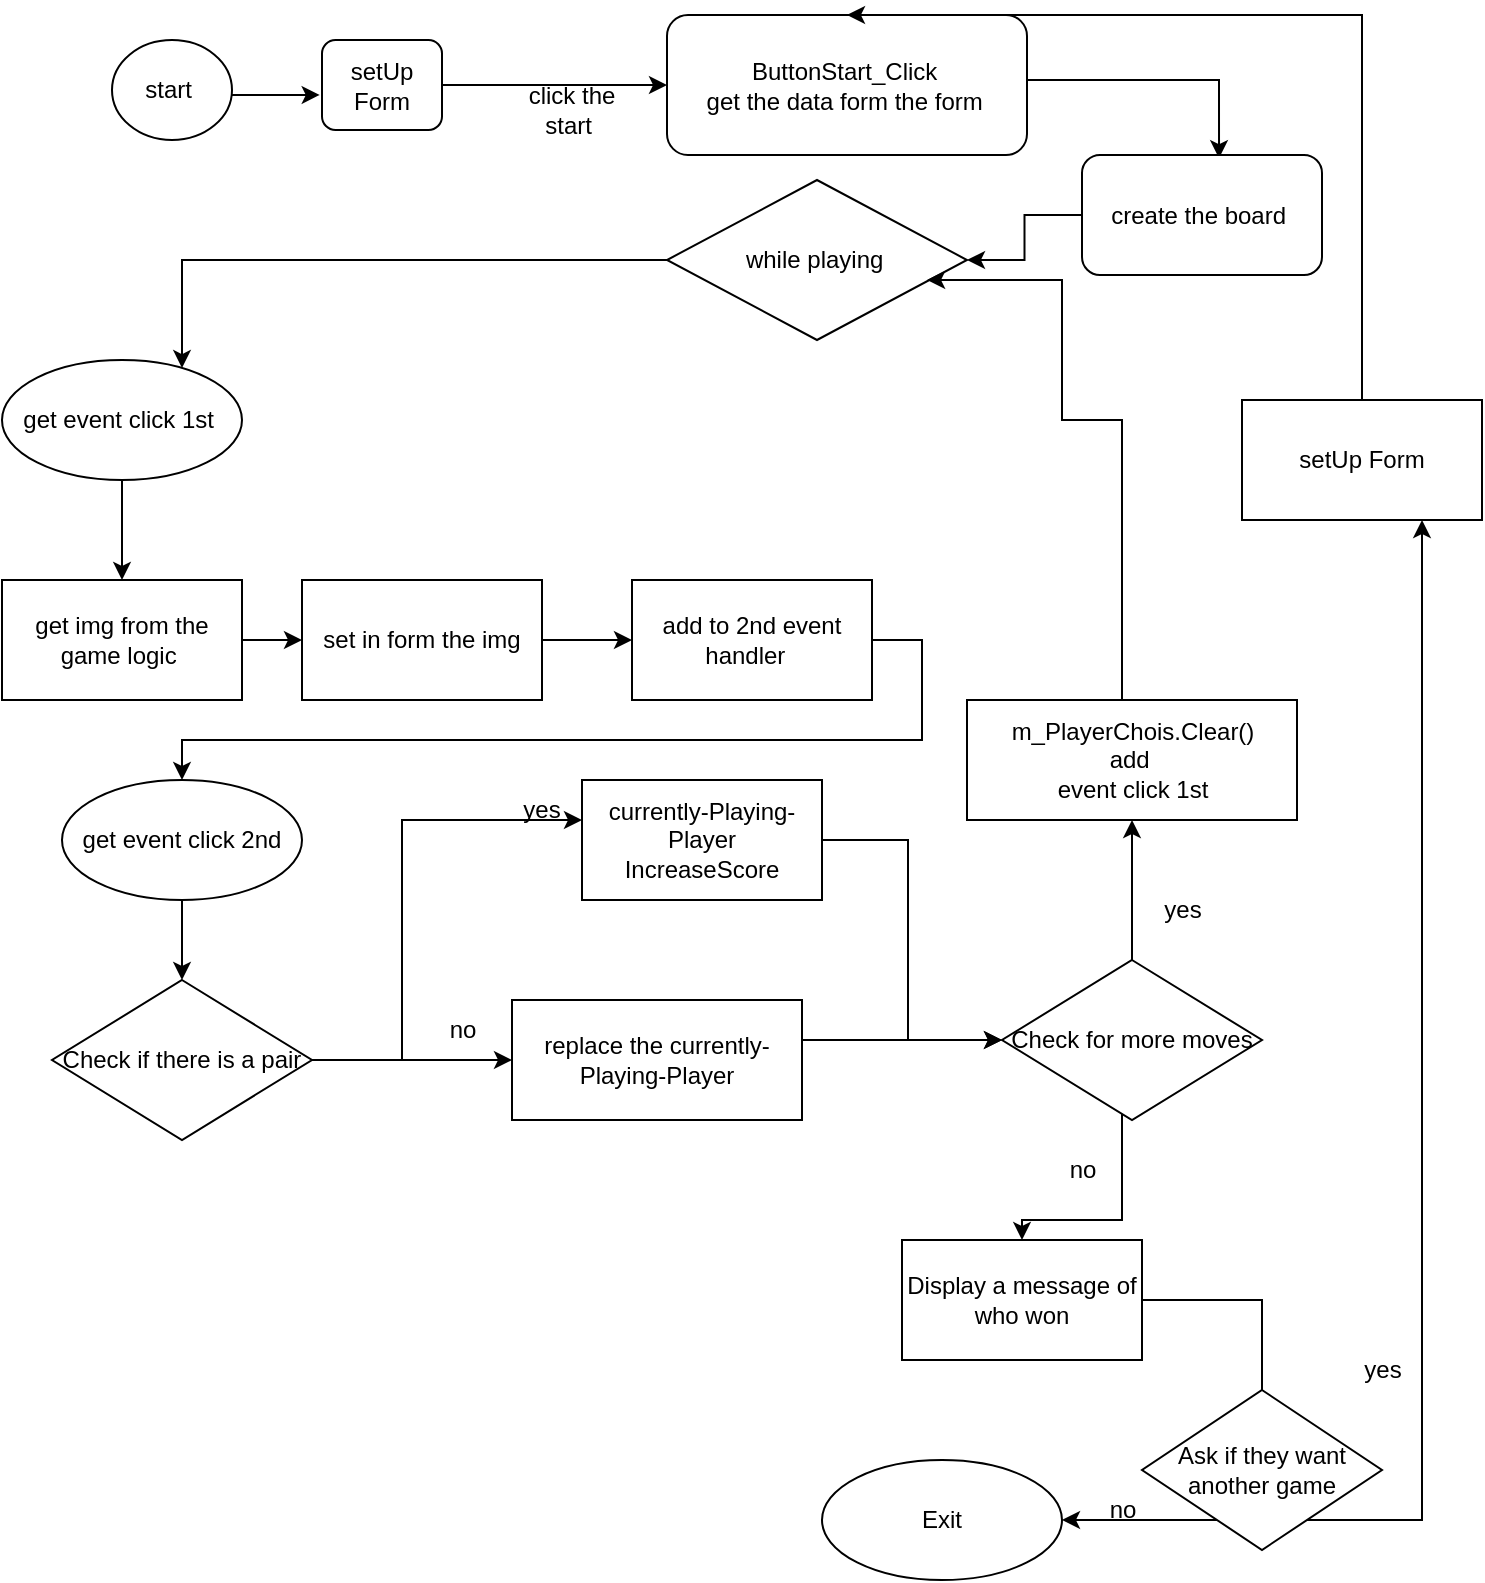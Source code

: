 <mxfile version="20.2.7" type="github">
  <diagram id="C5RBs43oDa-KdzZeNtuy" name="Page-1">
    <mxGraphModel dx="1730" dy="912" grid="1" gridSize="10" guides="1" tooltips="1" connect="1" arrows="1" fold="1" page="1" pageScale="1" pageWidth="827" pageHeight="1169" math="0" shadow="0">
      <root>
        <mxCell id="WIyWlLk6GJQsqaUBKTNV-0" />
        <mxCell id="WIyWlLk6GJQsqaUBKTNV-1" parent="WIyWlLk6GJQsqaUBKTNV-0" />
        <mxCell id="EjKRookNta8IeRXA-p-u-1" style="edgeStyle=orthogonalEdgeStyle;rounded=0;orthogonalLoop=1;jettySize=auto;html=1;entryX=-0.019;entryY=0.61;entryDx=0;entryDy=0;entryPerimeter=0;" edge="1" parent="WIyWlLk6GJQsqaUBKTNV-1" source="EjKRookNta8IeRXA-p-u-0" target="EjKRookNta8IeRXA-p-u-2">
          <mxGeometry relative="1" as="geometry">
            <mxPoint x="330" y="160" as="targetPoint" />
            <Array as="points">
              <mxPoint x="200" y="117" />
            </Array>
          </mxGeometry>
        </mxCell>
        <mxCell id="EjKRookNta8IeRXA-p-u-0" value="start&amp;nbsp;" style="ellipse;whiteSpace=wrap;html=1;" vertex="1" parent="WIyWlLk6GJQsqaUBKTNV-1">
          <mxGeometry x="105" y="90" width="60" height="50" as="geometry" />
        </mxCell>
        <mxCell id="EjKRookNta8IeRXA-p-u-3" style="edgeStyle=orthogonalEdgeStyle;rounded=0;orthogonalLoop=1;jettySize=auto;html=1;entryX=0;entryY=0.5;entryDx=0;entryDy=0;" edge="1" parent="WIyWlLk6GJQsqaUBKTNV-1" source="EjKRookNta8IeRXA-p-u-2" target="EjKRookNta8IeRXA-p-u-4">
          <mxGeometry relative="1" as="geometry">
            <mxPoint x="590" y="160" as="targetPoint" />
          </mxGeometry>
        </mxCell>
        <mxCell id="EjKRookNta8IeRXA-p-u-2" value="setUp Form" style="rounded=1;whiteSpace=wrap;html=1;" vertex="1" parent="WIyWlLk6GJQsqaUBKTNV-1">
          <mxGeometry x="210" y="90" width="60" height="45" as="geometry" />
        </mxCell>
        <mxCell id="EjKRookNta8IeRXA-p-u-5" style="edgeStyle=orthogonalEdgeStyle;rounded=0;orthogonalLoop=1;jettySize=auto;html=1;entryX=0.571;entryY=0.027;entryDx=0;entryDy=0;entryPerimeter=0;" edge="1" parent="WIyWlLk6GJQsqaUBKTNV-1" source="EjKRookNta8IeRXA-p-u-4" target="EjKRookNta8IeRXA-p-u-6">
          <mxGeometry relative="1" as="geometry">
            <mxPoint x="792.286" y="140" as="targetPoint" />
            <Array as="points">
              <mxPoint x="658" y="110" />
            </Array>
          </mxGeometry>
        </mxCell>
        <mxCell id="EjKRookNta8IeRXA-p-u-4" value="ButtonStart_Click&amp;nbsp;&lt;br&gt;get the data form the form&amp;nbsp;" style="rounded=1;whiteSpace=wrap;html=1;" vertex="1" parent="WIyWlLk6GJQsqaUBKTNV-1">
          <mxGeometry x="382.5" y="77.5" width="180" height="70" as="geometry" />
        </mxCell>
        <mxCell id="EjKRookNta8IeRXA-p-u-8" style="edgeStyle=orthogonalEdgeStyle;rounded=0;orthogonalLoop=1;jettySize=auto;html=1;" edge="1" parent="WIyWlLk6GJQsqaUBKTNV-1" source="EjKRookNta8IeRXA-p-u-6" target="EjKRookNta8IeRXA-p-u-10">
          <mxGeometry relative="1" as="geometry">
            <mxPoint x="330" y="280" as="targetPoint" />
          </mxGeometry>
        </mxCell>
        <mxCell id="EjKRookNta8IeRXA-p-u-6" value="create the board&amp;nbsp;" style="rounded=1;whiteSpace=wrap;html=1;" vertex="1" parent="WIyWlLk6GJQsqaUBKTNV-1">
          <mxGeometry x="590" y="147.5" width="120" height="60" as="geometry" />
        </mxCell>
        <mxCell id="EjKRookNta8IeRXA-p-u-7" value="click the start&amp;nbsp;" style="text;html=1;strokeColor=none;fillColor=none;align=center;verticalAlign=middle;whiteSpace=wrap;rounded=0;" vertex="1" parent="WIyWlLk6GJQsqaUBKTNV-1">
          <mxGeometry x="305" y="110" width="60" height="30" as="geometry" />
        </mxCell>
        <mxCell id="EjKRookNta8IeRXA-p-u-12" value="" style="edgeStyle=orthogonalEdgeStyle;rounded=0;orthogonalLoop=1;jettySize=auto;html=1;" edge="1" parent="WIyWlLk6GJQsqaUBKTNV-1" source="EjKRookNta8IeRXA-p-u-10" target="EjKRookNta8IeRXA-p-u-11">
          <mxGeometry relative="1" as="geometry">
            <Array as="points">
              <mxPoint x="140" y="200" />
            </Array>
          </mxGeometry>
        </mxCell>
        <mxCell id="EjKRookNta8IeRXA-p-u-10" value="while playing&amp;nbsp;" style="rhombus;whiteSpace=wrap;html=1;" vertex="1" parent="WIyWlLk6GJQsqaUBKTNV-1">
          <mxGeometry x="382.5" y="160" width="150" height="80" as="geometry" />
        </mxCell>
        <mxCell id="EjKRookNta8IeRXA-p-u-19" value="" style="edgeStyle=orthogonalEdgeStyle;rounded=0;orthogonalLoop=1;jettySize=auto;html=1;" edge="1" parent="WIyWlLk6GJQsqaUBKTNV-1" source="EjKRookNta8IeRXA-p-u-11" target="EjKRookNta8IeRXA-p-u-18">
          <mxGeometry relative="1" as="geometry" />
        </mxCell>
        <mxCell id="EjKRookNta8IeRXA-p-u-11" value="get event click 1st&amp;nbsp;" style="ellipse;whiteSpace=wrap;html=1;" vertex="1" parent="WIyWlLk6GJQsqaUBKTNV-1">
          <mxGeometry x="50" y="250" width="120" height="60" as="geometry" />
        </mxCell>
        <mxCell id="EjKRookNta8IeRXA-p-u-27" style="edgeStyle=orthogonalEdgeStyle;rounded=0;orthogonalLoop=1;jettySize=auto;html=1;" edge="1" parent="WIyWlLk6GJQsqaUBKTNV-1" source="EjKRookNta8IeRXA-p-u-15" target="EjKRookNta8IeRXA-p-u-26">
          <mxGeometry relative="1" as="geometry">
            <mxPoint x="720" y="450.0" as="targetPoint" />
            <Array as="points">
              <mxPoint x="510" y="390" />
              <mxPoint x="510" y="440" />
              <mxPoint x="140" y="440" />
            </Array>
          </mxGeometry>
        </mxCell>
        <mxCell id="EjKRookNta8IeRXA-p-u-15" value="add to 2nd event handler&amp;nbsp;&amp;nbsp;" style="whiteSpace=wrap;html=1;" vertex="1" parent="WIyWlLk6GJQsqaUBKTNV-1">
          <mxGeometry x="365" y="360" width="120" height="60" as="geometry" />
        </mxCell>
        <mxCell id="EjKRookNta8IeRXA-p-u-21" value="" style="edgeStyle=orthogonalEdgeStyle;rounded=0;orthogonalLoop=1;jettySize=auto;html=1;" edge="1" parent="WIyWlLk6GJQsqaUBKTNV-1" source="EjKRookNta8IeRXA-p-u-18" target="EjKRookNta8IeRXA-p-u-20">
          <mxGeometry relative="1" as="geometry" />
        </mxCell>
        <mxCell id="EjKRookNta8IeRXA-p-u-18" value="get img from the game logic&amp;nbsp;" style="whiteSpace=wrap;html=1;" vertex="1" parent="WIyWlLk6GJQsqaUBKTNV-1">
          <mxGeometry x="50" y="360" width="120" height="60" as="geometry" />
        </mxCell>
        <mxCell id="EjKRookNta8IeRXA-p-u-23" value="" style="edgeStyle=orthogonalEdgeStyle;rounded=0;orthogonalLoop=1;jettySize=auto;html=1;" edge="1" parent="WIyWlLk6GJQsqaUBKTNV-1" source="EjKRookNta8IeRXA-p-u-20" target="EjKRookNta8IeRXA-p-u-15">
          <mxGeometry relative="1" as="geometry" />
        </mxCell>
        <mxCell id="EjKRookNta8IeRXA-p-u-20" value="set in form the img" style="whiteSpace=wrap;html=1;" vertex="1" parent="WIyWlLk6GJQsqaUBKTNV-1">
          <mxGeometry x="200" y="360" width="120" height="60" as="geometry" />
        </mxCell>
        <mxCell id="EjKRookNta8IeRXA-p-u-33" value="" style="edgeStyle=orthogonalEdgeStyle;rounded=0;orthogonalLoop=1;jettySize=auto;html=1;entryX=0.5;entryY=0;entryDx=0;entryDy=0;" edge="1" parent="WIyWlLk6GJQsqaUBKTNV-1" source="EjKRookNta8IeRXA-p-u-26" target="EjKRookNta8IeRXA-p-u-34">
          <mxGeometry relative="1" as="geometry">
            <mxPoint x="280" y="490.0" as="targetPoint" />
          </mxGeometry>
        </mxCell>
        <mxCell id="EjKRookNta8IeRXA-p-u-26" value="get event click 2nd" style="ellipse;whiteSpace=wrap;html=1;" vertex="1" parent="WIyWlLk6GJQsqaUBKTNV-1">
          <mxGeometry x="80" y="460" width="120" height="60" as="geometry" />
        </mxCell>
        <mxCell id="EjKRookNta8IeRXA-p-u-36" value="" style="edgeStyle=orthogonalEdgeStyle;rounded=0;orthogonalLoop=1;jettySize=auto;html=1;" edge="1" parent="WIyWlLk6GJQsqaUBKTNV-1" source="EjKRookNta8IeRXA-p-u-34" target="EjKRookNta8IeRXA-p-u-35">
          <mxGeometry relative="1" as="geometry" />
        </mxCell>
        <mxCell id="EjKRookNta8IeRXA-p-u-39" value="" style="edgeStyle=orthogonalEdgeStyle;rounded=0;orthogonalLoop=1;jettySize=auto;html=1;" edge="1" parent="WIyWlLk6GJQsqaUBKTNV-1" source="EjKRookNta8IeRXA-p-u-34" target="EjKRookNta8IeRXA-p-u-38">
          <mxGeometry relative="1" as="geometry">
            <Array as="points">
              <mxPoint x="250" y="600" />
              <mxPoint x="250" y="480" />
            </Array>
          </mxGeometry>
        </mxCell>
        <mxCell id="EjKRookNta8IeRXA-p-u-34" value="Check if there is a pair" style="rhombus;whiteSpace=wrap;html=1;" vertex="1" parent="WIyWlLk6GJQsqaUBKTNV-1">
          <mxGeometry x="75" y="560" width="130" height="80" as="geometry" />
        </mxCell>
        <mxCell id="EjKRookNta8IeRXA-p-u-44" value="" style="edgeStyle=orthogonalEdgeStyle;rounded=0;orthogonalLoop=1;jettySize=auto;html=1;" edge="1" parent="WIyWlLk6GJQsqaUBKTNV-1" source="EjKRookNta8IeRXA-p-u-35" target="EjKRookNta8IeRXA-p-u-43">
          <mxGeometry relative="1" as="geometry">
            <Array as="points">
              <mxPoint x="525" y="590" />
            </Array>
          </mxGeometry>
        </mxCell>
        <mxCell id="EjKRookNta8IeRXA-p-u-35" value="replace the currently-Playing-Player" style="whiteSpace=wrap;html=1;" vertex="1" parent="WIyWlLk6GJQsqaUBKTNV-1">
          <mxGeometry x="305" y="570" width="145" height="60" as="geometry" />
        </mxCell>
        <mxCell id="EjKRookNta8IeRXA-p-u-37" value="no" style="text;html=1;align=center;verticalAlign=middle;resizable=0;points=[];autosize=1;strokeColor=none;fillColor=none;" vertex="1" parent="WIyWlLk6GJQsqaUBKTNV-1">
          <mxGeometry x="260" y="570" width="40" height="30" as="geometry" />
        </mxCell>
        <mxCell id="EjKRookNta8IeRXA-p-u-45" value="" style="edgeStyle=orthogonalEdgeStyle;rounded=0;orthogonalLoop=1;jettySize=auto;html=1;" edge="1" parent="WIyWlLk6GJQsqaUBKTNV-1" source="EjKRookNta8IeRXA-p-u-38" target="EjKRookNta8IeRXA-p-u-43">
          <mxGeometry relative="1" as="geometry">
            <Array as="points">
              <mxPoint x="503" y="590" />
            </Array>
          </mxGeometry>
        </mxCell>
        <mxCell id="EjKRookNta8IeRXA-p-u-38" value="currently-Playing-Player&lt;br&gt;IncreaseScore" style="whiteSpace=wrap;html=1;" vertex="1" parent="WIyWlLk6GJQsqaUBKTNV-1">
          <mxGeometry x="340" y="460" width="120" height="60" as="geometry" />
        </mxCell>
        <mxCell id="EjKRookNta8IeRXA-p-u-40" value="yes" style="text;html=1;strokeColor=none;fillColor=none;align=center;verticalAlign=middle;whiteSpace=wrap;rounded=0;" vertex="1" parent="WIyWlLk6GJQsqaUBKTNV-1">
          <mxGeometry x="290" y="460" width="60" height="30" as="geometry" />
        </mxCell>
        <mxCell id="EjKRookNta8IeRXA-p-u-47" value="" style="edgeStyle=orthogonalEdgeStyle;rounded=0;orthogonalLoop=1;jettySize=auto;html=1;" edge="1" parent="WIyWlLk6GJQsqaUBKTNV-1" source="EjKRookNta8IeRXA-p-u-43" target="EjKRookNta8IeRXA-p-u-46">
          <mxGeometry relative="1" as="geometry" />
        </mxCell>
        <mxCell id="EjKRookNta8IeRXA-p-u-51" value="" style="edgeStyle=orthogonalEdgeStyle;rounded=0;orthogonalLoop=1;jettySize=auto;html=1;entryX=0.5;entryY=0;entryDx=0;entryDy=0;" edge="1" parent="WIyWlLk6GJQsqaUBKTNV-1" source="EjKRookNta8IeRXA-p-u-43" target="EjKRookNta8IeRXA-p-u-50">
          <mxGeometry relative="1" as="geometry">
            <Array as="points">
              <mxPoint x="610" y="680" />
              <mxPoint x="560" y="680" />
            </Array>
          </mxGeometry>
        </mxCell>
        <mxCell id="EjKRookNta8IeRXA-p-u-43" value="Check for more moves" style="rhombus;whiteSpace=wrap;html=1;" vertex="1" parent="WIyWlLk6GJQsqaUBKTNV-1">
          <mxGeometry x="550" y="550" width="130" height="80" as="geometry" />
        </mxCell>
        <mxCell id="EjKRookNta8IeRXA-p-u-57" style="edgeStyle=orthogonalEdgeStyle;rounded=0;orthogonalLoop=1;jettySize=auto;html=1;entryX=0.867;entryY=0.625;entryDx=0;entryDy=0;entryPerimeter=0;" edge="1" parent="WIyWlLk6GJQsqaUBKTNV-1" source="EjKRookNta8IeRXA-p-u-46" target="EjKRookNta8IeRXA-p-u-10">
          <mxGeometry relative="1" as="geometry">
            <mxPoint x="360" y="745.0" as="targetPoint" />
            <Array as="points">
              <mxPoint x="610" y="280" />
              <mxPoint x="580" y="280" />
              <mxPoint x="580" y="210" />
            </Array>
          </mxGeometry>
        </mxCell>
        <mxCell id="EjKRookNta8IeRXA-p-u-46" value="&lt;div&gt;&amp;nbsp; &amp;nbsp; &amp;nbsp; &amp;nbsp; &amp;nbsp; &amp;nbsp; &amp;nbsp; &amp;nbsp; &amp;nbsp; &amp;nbsp; m_PlayerChois.Clear()&lt;br&gt;add&amp;nbsp;&lt;/div&gt;event click 1st&lt;div&gt;&lt;br&gt;&lt;/div&gt;" style="whiteSpace=wrap;html=1;" vertex="1" parent="WIyWlLk6GJQsqaUBKTNV-1">
          <mxGeometry x="532.5" y="420" width="165" height="60" as="geometry" />
        </mxCell>
        <mxCell id="EjKRookNta8IeRXA-p-u-48" value="yes" style="text;html=1;align=center;verticalAlign=middle;resizable=0;points=[];autosize=1;strokeColor=none;fillColor=none;" vertex="1" parent="WIyWlLk6GJQsqaUBKTNV-1">
          <mxGeometry x="620" y="510" width="40" height="30" as="geometry" />
        </mxCell>
        <mxCell id="EjKRookNta8IeRXA-p-u-53" value="" style="edgeStyle=orthogonalEdgeStyle;rounded=0;orthogonalLoop=1;jettySize=auto;html=1;entryX=0.5;entryY=0;entryDx=0;entryDy=0;" edge="1" parent="WIyWlLk6GJQsqaUBKTNV-1" source="EjKRookNta8IeRXA-p-u-50" target="EjKRookNta8IeRXA-p-u-64">
          <mxGeometry relative="1" as="geometry">
            <mxPoint x="720" y="800" as="targetPoint" />
            <Array as="points">
              <mxPoint x="680" y="780" />
              <mxPoint x="680" y="780" />
            </Array>
          </mxGeometry>
        </mxCell>
        <mxCell id="EjKRookNta8IeRXA-p-u-50" value="Display a message of who won" style="whiteSpace=wrap;html=1;" vertex="1" parent="WIyWlLk6GJQsqaUBKTNV-1">
          <mxGeometry x="500" y="690" width="120" height="60" as="geometry" />
        </mxCell>
        <mxCell id="EjKRookNta8IeRXA-p-u-62" value="" style="edgeStyle=orthogonalEdgeStyle;rounded=0;orthogonalLoop=1;jettySize=auto;html=1;" edge="1" parent="WIyWlLk6GJQsqaUBKTNV-1" target="EjKRookNta8IeRXA-p-u-61">
          <mxGeometry relative="1" as="geometry">
            <mxPoint x="660" y="830" as="sourcePoint" />
            <Array as="points">
              <mxPoint x="640" y="830" />
              <mxPoint x="640" y="830" />
            </Array>
          </mxGeometry>
        </mxCell>
        <mxCell id="EjKRookNta8IeRXA-p-u-56" value="no" style="text;html=1;align=center;verticalAlign=middle;resizable=0;points=[];autosize=1;strokeColor=none;fillColor=none;" vertex="1" parent="WIyWlLk6GJQsqaUBKTNV-1">
          <mxGeometry x="570" y="640" width="40" height="30" as="geometry" />
        </mxCell>
        <mxCell id="EjKRookNta8IeRXA-p-u-61" value="Exit" style="ellipse;whiteSpace=wrap;html=1;" vertex="1" parent="WIyWlLk6GJQsqaUBKTNV-1">
          <mxGeometry x="460" y="800" width="120" height="60" as="geometry" />
        </mxCell>
        <mxCell id="EjKRookNta8IeRXA-p-u-63" value="no" style="text;html=1;align=center;verticalAlign=middle;resizable=0;points=[];autosize=1;strokeColor=none;fillColor=none;" vertex="1" parent="WIyWlLk6GJQsqaUBKTNV-1">
          <mxGeometry x="590" y="810" width="40" height="30" as="geometry" />
        </mxCell>
        <mxCell id="EjKRookNta8IeRXA-p-u-67" value="" style="edgeStyle=orthogonalEdgeStyle;rounded=0;orthogonalLoop=1;jettySize=auto;html=1;entryX=0.75;entryY=1;entryDx=0;entryDy=0;" edge="1" parent="WIyWlLk6GJQsqaUBKTNV-1" source="EjKRookNta8IeRXA-p-u-64" target="EjKRookNta8IeRXA-p-u-66">
          <mxGeometry relative="1" as="geometry">
            <mxPoint x="760" y="430" as="targetPoint" />
            <Array as="points">
              <mxPoint x="760" y="830" />
              <mxPoint x="760" y="350" />
            </Array>
          </mxGeometry>
        </mxCell>
        <mxCell id="EjKRookNta8IeRXA-p-u-64" value="Ask if they want another game" style="rhombus;whiteSpace=wrap;html=1;" vertex="1" parent="WIyWlLk6GJQsqaUBKTNV-1">
          <mxGeometry x="620" y="765" width="120" height="80" as="geometry" />
        </mxCell>
        <mxCell id="EjKRookNta8IeRXA-p-u-69" value="" style="edgeStyle=orthogonalEdgeStyle;rounded=0;orthogonalLoop=1;jettySize=auto;html=1;entryX=0.5;entryY=0;entryDx=0;entryDy=0;" edge="1" parent="WIyWlLk6GJQsqaUBKTNV-1" source="EjKRookNta8IeRXA-p-u-66" target="EjKRookNta8IeRXA-p-u-4">
          <mxGeometry relative="1" as="geometry">
            <mxPoint x="470" y="50" as="targetPoint" />
            <Array as="points">
              <mxPoint x="730" y="77" />
            </Array>
          </mxGeometry>
        </mxCell>
        <mxCell id="EjKRookNta8IeRXA-p-u-66" value="setUp Form" style="whiteSpace=wrap;html=1;" vertex="1" parent="WIyWlLk6GJQsqaUBKTNV-1">
          <mxGeometry x="670" y="270" width="120" height="60" as="geometry" />
        </mxCell>
        <mxCell id="EjKRookNta8IeRXA-p-u-68" value="yes" style="text;html=1;align=center;verticalAlign=middle;resizable=0;points=[];autosize=1;strokeColor=none;fillColor=none;" vertex="1" parent="WIyWlLk6GJQsqaUBKTNV-1">
          <mxGeometry x="720" y="740" width="40" height="30" as="geometry" />
        </mxCell>
      </root>
    </mxGraphModel>
  </diagram>
</mxfile>
